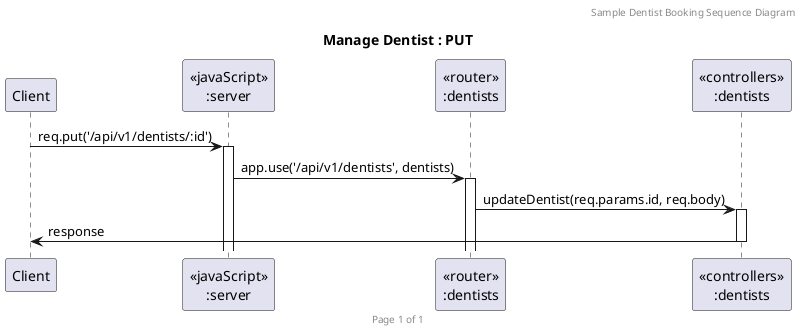 @startuml Manage Dentist - PUT

header Sample Dentist Booking Sequence Diagram
footer Page %page% of %lastpage%
title "Manage Dentist : PUT"

participant "Client" as client
participant "<<javaScript>>\n:server" as server
participant "<<router>>\n:dentists" as routerDentists
participant "<<controllers>>\n:dentists" as controllersDentists

' PUT - Update a dentist
client->server ++: req.put('/api/v1/dentists/:id')
server->routerDentists ++: app.use('/api/v1/dentists', dentists)
routerDentists -> controllersDentists ++: updateDentist(req.params.id, req.body)
controllersDentists->client --: response

@enduml